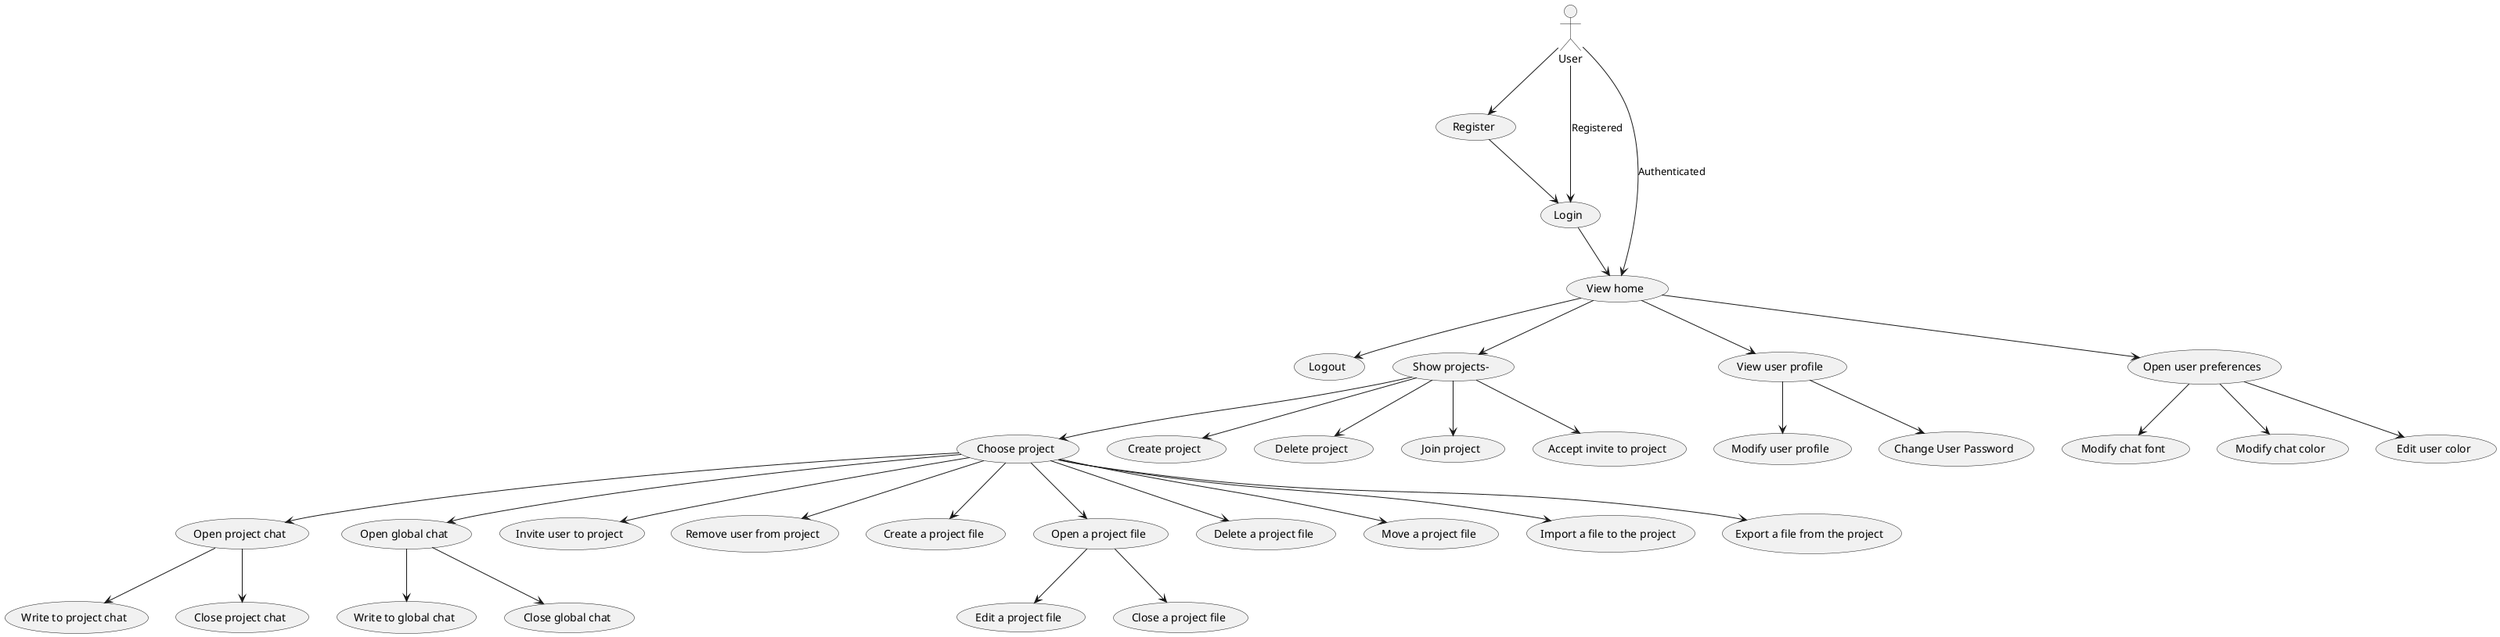 @startuml

User --> (Register)
User --> (Login) : Registered
User --> (View home) : Authenticated

(Register) --> (Login)

(Login) --> (View home)

(View home) --> (Logout)
(View home) --> (Show projects-)
(View home) --> (View user profile)
(View home) --> (Open user preferences)

(View user profile) --> (Modify user profile)
(View user profile) --> (Change User Password)

(Open user preferences) --> (Modify chat font)
(Open user preferences) --> (Modify chat color)
(Open user preferences) --> (Edit user color)

(Show projects-) --> (Choose project)
(Show projects-) --> (Create project)
(Show projects-) --> (Delete project)
(Show projects-) --> (Join project)
(Show projects-) --> (Accept invite to project)

(Choose project) --> (Open project chat)
  (Open project chat)--> (Write to project chat)
  (Open project chat)--> (Close project chat)
(Choose project) --> (Open global chat)
  (Open global chat)--> (Write to global chat)
  (Open global chat)--> (Close global chat)
(Choose project) --> (Invite user to project)
(Choose project) --> (Remove user from project)
(Choose project) --> (Create a project file)
(Choose project) --> (Open a project file)
  (Open a project file) --> (Edit a project file)
  (Open a project file) --> (Close a project file)
(Choose project) --> (Delete a project file)
(Choose project) --> (Move a project file)
(Choose project) --> (Import a file to the project)
(Choose project) --> (Export a file from the project)

@enduml